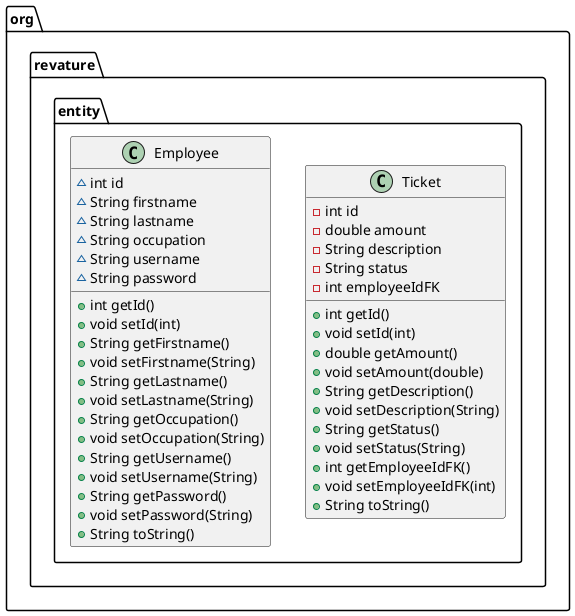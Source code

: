 @startuml
class org.revature.entity.Ticket {
- int id
- double amount
- String description
- String status
- int employeeIdFK
+ int getId()
+ void setId(int)
+ double getAmount()
+ void setAmount(double)
+ String getDescription()
+ void setDescription(String)
+ String getStatus()
+ void setStatus(String)
+ int getEmployeeIdFK()
+ void setEmployeeIdFK(int)
+ String toString()
}
class org.revature.entity.Employee {
~ int id
~ String firstname
~ String lastname
~ String occupation
~ String username
~ String password
+ int getId()
+ void setId(int)
+ String getFirstname()
+ void setFirstname(String)
+ String getLastname()
+ void setLastname(String)
+ String getOccupation()
+ void setOccupation(String)
+ String getUsername()
+ void setUsername(String)
+ String getPassword()
+ void setPassword(String)
+ String toString()
}
@enduml